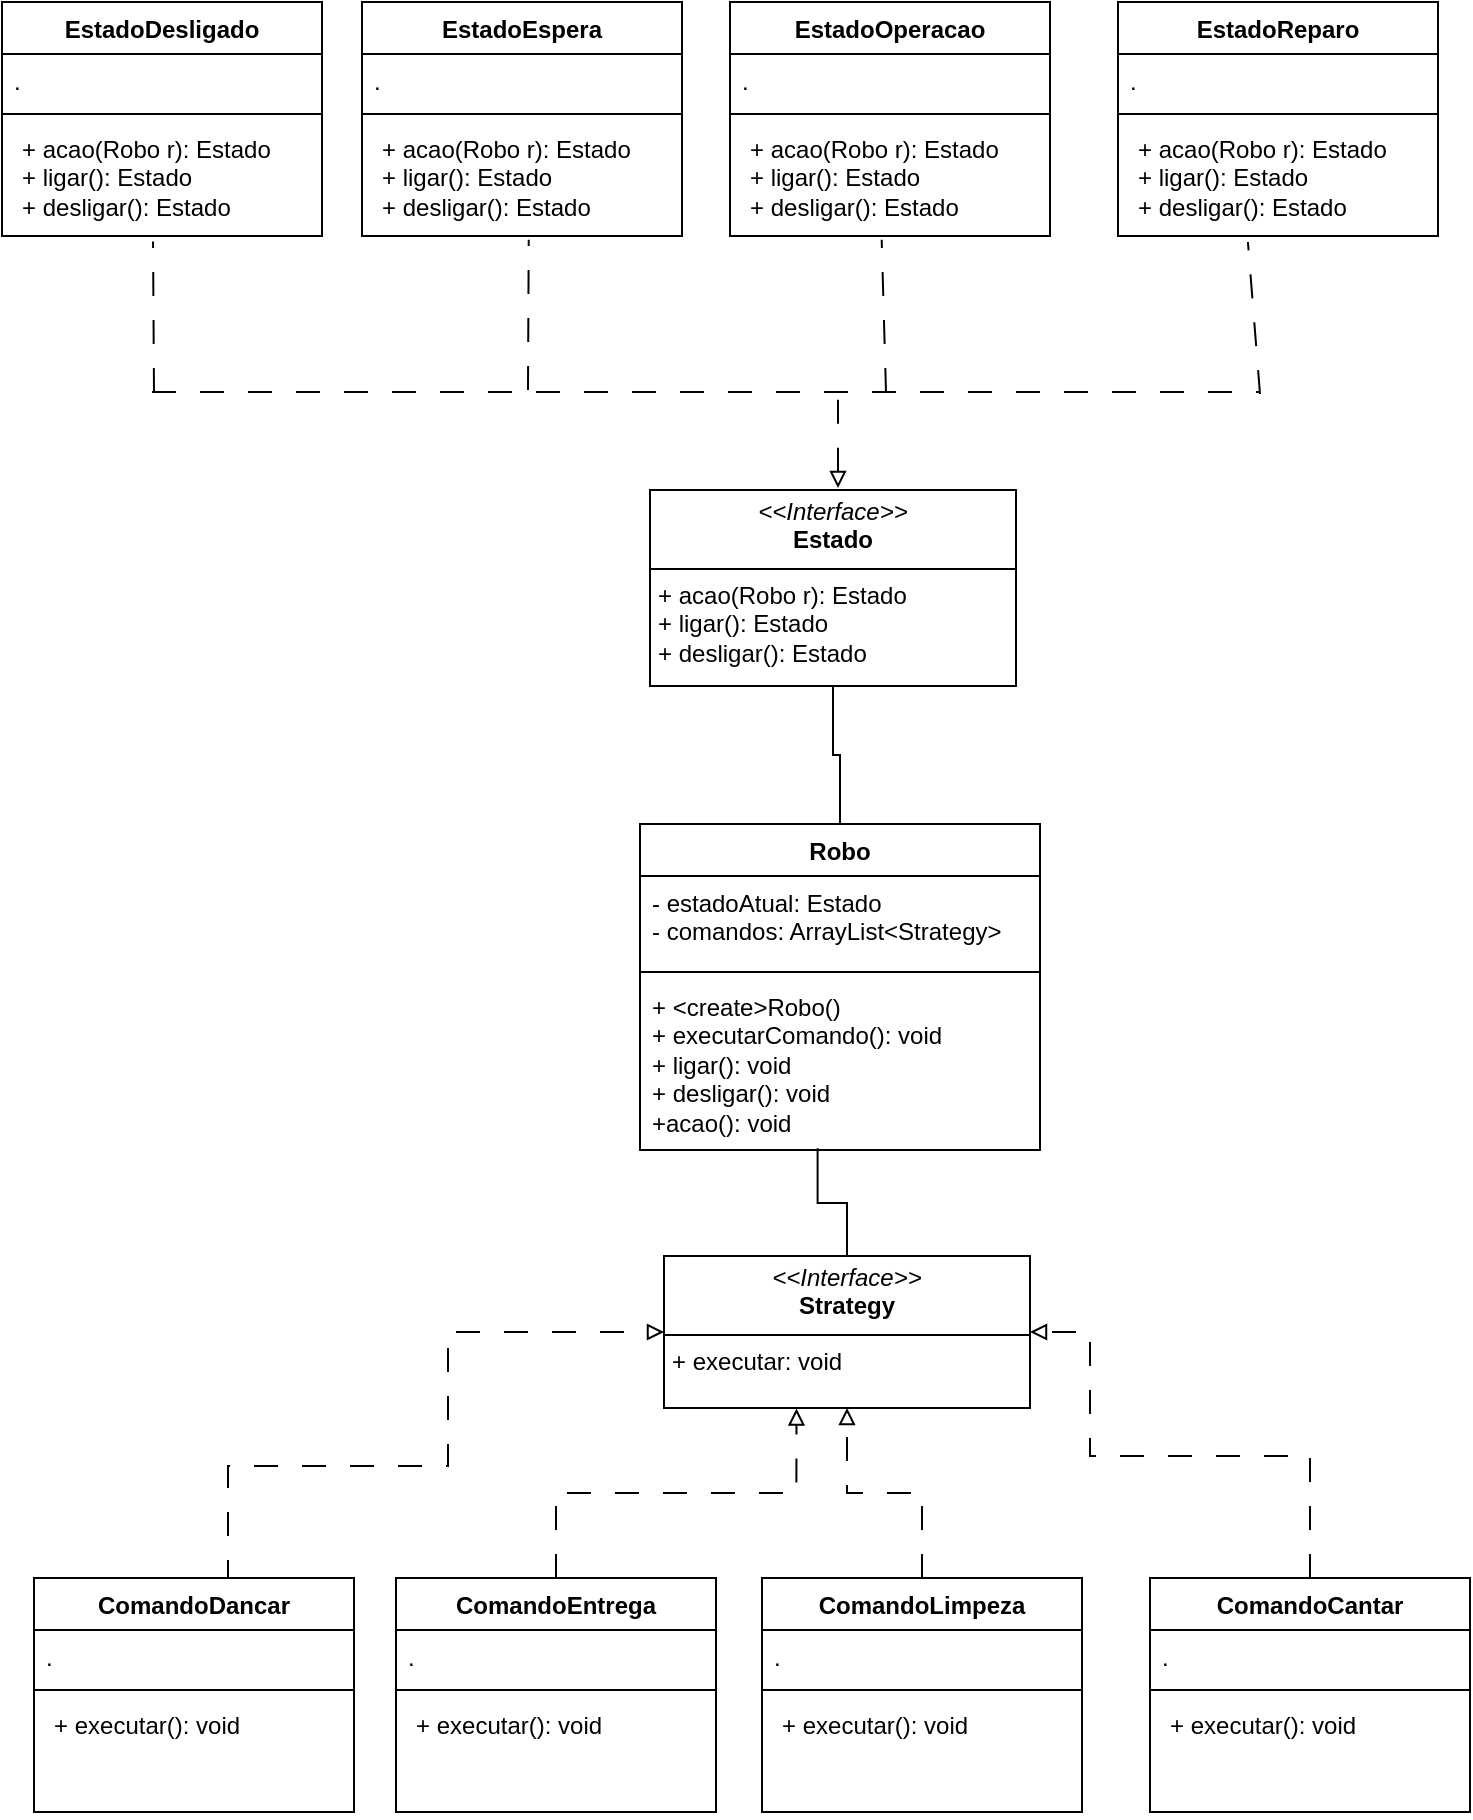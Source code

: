 <mxfile version="24.7.14">
  <diagram name="Página-1" id="2apZYcqJmCP8lyuMx0GQ">
    <mxGraphModel dx="1098" dy="585" grid="0" gridSize="10" guides="1" tooltips="1" connect="1" arrows="1" fold="1" page="1" pageScale="1" pageWidth="1654" pageHeight="1169" math="0" shadow="0">
      <root>
        <mxCell id="0" />
        <mxCell id="1" parent="0" />
        <mxCell id="cnREgjGOpxp5mXMlFMmU-1" value="Robo" style="swimlane;fontStyle=1;align=center;verticalAlign=top;childLayout=stackLayout;horizontal=1;startSize=26;horizontalStack=0;resizeParent=1;resizeParentMax=0;resizeLast=0;collapsible=1;marginBottom=0;whiteSpace=wrap;html=1;" vertex="1" parent="1">
          <mxGeometry x="724" y="506" width="200" height="163" as="geometry" />
        </mxCell>
        <mxCell id="cnREgjGOpxp5mXMlFMmU-2" value="- estadoAtual: Estado&lt;div&gt;- comandos: ArrayList&amp;lt;Strategy&amp;gt;&lt;/div&gt;" style="text;strokeColor=none;fillColor=none;align=left;verticalAlign=top;spacingLeft=4;spacingRight=4;overflow=hidden;rotatable=0;points=[[0,0.5],[1,0.5]];portConstraint=eastwest;whiteSpace=wrap;html=1;" vertex="1" parent="cnREgjGOpxp5mXMlFMmU-1">
          <mxGeometry y="26" width="200" height="44" as="geometry" />
        </mxCell>
        <mxCell id="cnREgjGOpxp5mXMlFMmU-3" value="" style="line;strokeWidth=1;fillColor=none;align=left;verticalAlign=middle;spacingTop=-1;spacingLeft=3;spacingRight=3;rotatable=0;labelPosition=right;points=[];portConstraint=eastwest;strokeColor=inherit;" vertex="1" parent="cnREgjGOpxp5mXMlFMmU-1">
          <mxGeometry y="70" width="200" height="8" as="geometry" />
        </mxCell>
        <mxCell id="cnREgjGOpxp5mXMlFMmU-4" value="+ &amp;lt;create&amp;gt;Robo()&lt;div&gt;+ executarComando(): void&lt;/div&gt;&lt;div&gt;+ ligar(): void&lt;/div&gt;&lt;div&gt;+ desligar(): void&lt;/div&gt;&lt;div&gt;+acao(): void&lt;/div&gt;" style="text;strokeColor=none;fillColor=none;align=left;verticalAlign=top;spacingLeft=4;spacingRight=4;overflow=hidden;rotatable=0;points=[[0,0.5],[1,0.5]];portConstraint=eastwest;whiteSpace=wrap;html=1;" vertex="1" parent="cnREgjGOpxp5mXMlFMmU-1">
          <mxGeometry y="78" width="200" height="85" as="geometry" />
        </mxCell>
        <mxCell id="cnREgjGOpxp5mXMlFMmU-11" value="" style="edgeStyle=orthogonalEdgeStyle;rounded=0;orthogonalLoop=1;jettySize=auto;html=1;entryX=0.5;entryY=0;entryDx=0;entryDy=0;endArrow=none;endFill=0;" edge="1" parent="1" source="cnREgjGOpxp5mXMlFMmU-9" target="cnREgjGOpxp5mXMlFMmU-1">
          <mxGeometry relative="1" as="geometry" />
        </mxCell>
        <mxCell id="cnREgjGOpxp5mXMlFMmU-9" value="&lt;p style=&quot;margin:0px;margin-top:4px;text-align:center;&quot;&gt;&lt;i&gt;&amp;lt;&amp;lt;Interface&amp;gt;&amp;gt;&lt;/i&gt;&lt;br&gt;&lt;b&gt;Estado&lt;/b&gt;&lt;/p&gt;&lt;hr size=&quot;1&quot; style=&quot;border-style:solid;&quot;&gt;&lt;p style=&quot;margin:0px;margin-left:4px;&quot;&gt;+ acao(Robo r): Estado&lt;br&gt;+ ligar(): Estado&lt;/p&gt;&lt;p style=&quot;margin:0px;margin-left:4px;&quot;&gt;+ desligar(): Estado&lt;/p&gt;&lt;p style=&quot;margin:0px;margin-left:4px;&quot;&gt;&lt;br&gt;&lt;br&gt;&lt;/p&gt;" style="verticalAlign=top;align=left;overflow=fill;html=1;whiteSpace=wrap;" vertex="1" parent="1">
          <mxGeometry x="729" y="339" width="183" height="98" as="geometry" />
        </mxCell>
        <mxCell id="cnREgjGOpxp5mXMlFMmU-12" value="EstadoEspera" style="swimlane;fontStyle=1;align=center;verticalAlign=top;childLayout=stackLayout;horizontal=1;startSize=26;horizontalStack=0;resizeParent=1;resizeParentMax=0;resizeLast=0;collapsible=1;marginBottom=0;whiteSpace=wrap;html=1;" vertex="1" parent="1">
          <mxGeometry x="585" y="95" width="160" height="117" as="geometry" />
        </mxCell>
        <mxCell id="cnREgjGOpxp5mXMlFMmU-13" value="." style="text;strokeColor=none;fillColor=none;align=left;verticalAlign=top;spacingLeft=4;spacingRight=4;overflow=hidden;rotatable=0;points=[[0,0.5],[1,0.5]];portConstraint=eastwest;whiteSpace=wrap;html=1;" vertex="1" parent="cnREgjGOpxp5mXMlFMmU-12">
          <mxGeometry y="26" width="160" height="26" as="geometry" />
        </mxCell>
        <mxCell id="cnREgjGOpxp5mXMlFMmU-14" value="" style="line;strokeWidth=1;fillColor=none;align=left;verticalAlign=middle;spacingTop=-1;spacingLeft=3;spacingRight=3;rotatable=0;labelPosition=right;points=[];portConstraint=eastwest;strokeColor=inherit;" vertex="1" parent="cnREgjGOpxp5mXMlFMmU-12">
          <mxGeometry y="52" width="160" height="8" as="geometry" />
        </mxCell>
        <mxCell id="cnREgjGOpxp5mXMlFMmU-15" value="&lt;p style=&quot;margin: 0px 0px 0px 4px;&quot;&gt;+ acao(Robo r): Estado&lt;br&gt;+ ligar(): Estado&lt;/p&gt;&lt;p style=&quot;margin: 0px 0px 0px 4px;&quot;&gt;+ desligar(): Estado&lt;/p&gt;" style="text;strokeColor=none;fillColor=none;align=left;verticalAlign=top;spacingLeft=4;spacingRight=4;overflow=hidden;rotatable=0;points=[[0,0.5],[1,0.5]];portConstraint=eastwest;whiteSpace=wrap;html=1;" vertex="1" parent="cnREgjGOpxp5mXMlFMmU-12">
          <mxGeometry y="60" width="160" height="57" as="geometry" />
        </mxCell>
        <mxCell id="cnREgjGOpxp5mXMlFMmU-16" value="EstadoDesligado" style="swimlane;fontStyle=1;align=center;verticalAlign=top;childLayout=stackLayout;horizontal=1;startSize=26;horizontalStack=0;resizeParent=1;resizeParentMax=0;resizeLast=0;collapsible=1;marginBottom=0;whiteSpace=wrap;html=1;" vertex="1" parent="1">
          <mxGeometry x="405" y="95" width="160" height="117" as="geometry" />
        </mxCell>
        <mxCell id="cnREgjGOpxp5mXMlFMmU-17" value="." style="text;strokeColor=none;fillColor=none;align=left;verticalAlign=top;spacingLeft=4;spacingRight=4;overflow=hidden;rotatable=0;points=[[0,0.5],[1,0.5]];portConstraint=eastwest;whiteSpace=wrap;html=1;" vertex="1" parent="cnREgjGOpxp5mXMlFMmU-16">
          <mxGeometry y="26" width="160" height="26" as="geometry" />
        </mxCell>
        <mxCell id="cnREgjGOpxp5mXMlFMmU-18" value="" style="line;strokeWidth=1;fillColor=none;align=left;verticalAlign=middle;spacingTop=-1;spacingLeft=3;spacingRight=3;rotatable=0;labelPosition=right;points=[];portConstraint=eastwest;strokeColor=inherit;" vertex="1" parent="cnREgjGOpxp5mXMlFMmU-16">
          <mxGeometry y="52" width="160" height="8" as="geometry" />
        </mxCell>
        <mxCell id="cnREgjGOpxp5mXMlFMmU-19" value="&lt;p style=&quot;margin: 0px 0px 0px 4px;&quot;&gt;+ acao(Robo r): Estado&lt;br&gt;+ ligar(): Estado&lt;/p&gt;&lt;p style=&quot;margin: 0px 0px 0px 4px;&quot;&gt;+ desligar(): Estado&lt;/p&gt;" style="text;strokeColor=none;fillColor=none;align=left;verticalAlign=top;spacingLeft=4;spacingRight=4;overflow=hidden;rotatable=0;points=[[0,0.5],[1,0.5]];portConstraint=eastwest;whiteSpace=wrap;html=1;" vertex="1" parent="cnREgjGOpxp5mXMlFMmU-16">
          <mxGeometry y="60" width="160" height="57" as="geometry" />
        </mxCell>
        <mxCell id="cnREgjGOpxp5mXMlFMmU-20" value="EstadoOperacao" style="swimlane;fontStyle=1;align=center;verticalAlign=top;childLayout=stackLayout;horizontal=1;startSize=26;horizontalStack=0;resizeParent=1;resizeParentMax=0;resizeLast=0;collapsible=1;marginBottom=0;whiteSpace=wrap;html=1;" vertex="1" parent="1">
          <mxGeometry x="769" y="95" width="160" height="117" as="geometry" />
        </mxCell>
        <mxCell id="cnREgjGOpxp5mXMlFMmU-21" value="." style="text;strokeColor=none;fillColor=none;align=left;verticalAlign=top;spacingLeft=4;spacingRight=4;overflow=hidden;rotatable=0;points=[[0,0.5],[1,0.5]];portConstraint=eastwest;whiteSpace=wrap;html=1;" vertex="1" parent="cnREgjGOpxp5mXMlFMmU-20">
          <mxGeometry y="26" width="160" height="26" as="geometry" />
        </mxCell>
        <mxCell id="cnREgjGOpxp5mXMlFMmU-22" value="" style="line;strokeWidth=1;fillColor=none;align=left;verticalAlign=middle;spacingTop=-1;spacingLeft=3;spacingRight=3;rotatable=0;labelPosition=right;points=[];portConstraint=eastwest;strokeColor=inherit;" vertex="1" parent="cnREgjGOpxp5mXMlFMmU-20">
          <mxGeometry y="52" width="160" height="8" as="geometry" />
        </mxCell>
        <mxCell id="cnREgjGOpxp5mXMlFMmU-23" value="&lt;p style=&quot;margin: 0px 0px 0px 4px;&quot;&gt;+ acao(Robo r): Estado&lt;br&gt;+ ligar(): Estado&lt;/p&gt;&lt;p style=&quot;margin: 0px 0px 0px 4px;&quot;&gt;+ desligar(): Estado&lt;/p&gt;" style="text;strokeColor=none;fillColor=none;align=left;verticalAlign=top;spacingLeft=4;spacingRight=4;overflow=hidden;rotatable=0;points=[[0,0.5],[1,0.5]];portConstraint=eastwest;whiteSpace=wrap;html=1;" vertex="1" parent="cnREgjGOpxp5mXMlFMmU-20">
          <mxGeometry y="60" width="160" height="57" as="geometry" />
        </mxCell>
        <mxCell id="cnREgjGOpxp5mXMlFMmU-24" value="EstadoReparo" style="swimlane;fontStyle=1;align=center;verticalAlign=top;childLayout=stackLayout;horizontal=1;startSize=26;horizontalStack=0;resizeParent=1;resizeParentMax=0;resizeLast=0;collapsible=1;marginBottom=0;whiteSpace=wrap;html=1;" vertex="1" parent="1">
          <mxGeometry x="963" y="95" width="160" height="117" as="geometry" />
        </mxCell>
        <mxCell id="cnREgjGOpxp5mXMlFMmU-25" value="." style="text;strokeColor=none;fillColor=none;align=left;verticalAlign=top;spacingLeft=4;spacingRight=4;overflow=hidden;rotatable=0;points=[[0,0.5],[1,0.5]];portConstraint=eastwest;whiteSpace=wrap;html=1;" vertex="1" parent="cnREgjGOpxp5mXMlFMmU-24">
          <mxGeometry y="26" width="160" height="26" as="geometry" />
        </mxCell>
        <mxCell id="cnREgjGOpxp5mXMlFMmU-26" value="" style="line;strokeWidth=1;fillColor=none;align=left;verticalAlign=middle;spacingTop=-1;spacingLeft=3;spacingRight=3;rotatable=0;labelPosition=right;points=[];portConstraint=eastwest;strokeColor=inherit;" vertex="1" parent="cnREgjGOpxp5mXMlFMmU-24">
          <mxGeometry y="52" width="160" height="8" as="geometry" />
        </mxCell>
        <mxCell id="cnREgjGOpxp5mXMlFMmU-27" value="&lt;p style=&quot;margin: 0px 0px 0px 4px;&quot;&gt;+ acao(Robo r): Estado&lt;br&gt;+ ligar(): Estado&lt;/p&gt;&lt;p style=&quot;margin: 0px 0px 0px 4px;&quot;&gt;+ desligar(): Estado&lt;/p&gt;" style="text;strokeColor=none;fillColor=none;align=left;verticalAlign=top;spacingLeft=4;spacingRight=4;overflow=hidden;rotatable=0;points=[[0,0.5],[1,0.5]];portConstraint=eastwest;whiteSpace=wrap;html=1;" vertex="1" parent="cnREgjGOpxp5mXMlFMmU-24">
          <mxGeometry y="60" width="160" height="57" as="geometry" />
        </mxCell>
        <mxCell id="cnREgjGOpxp5mXMlFMmU-28" value="" style="endArrow=none;dashed=1;html=1;rounded=0;dashPattern=12 12;" edge="1" parent="1">
          <mxGeometry width="50" height="50" relative="1" as="geometry">
            <mxPoint x="480" y="290" as="sourcePoint" />
            <mxPoint x="1034" y="290" as="targetPoint" />
            <Array as="points">
              <mxPoint x="781" y="290" />
            </Array>
          </mxGeometry>
        </mxCell>
        <mxCell id="cnREgjGOpxp5mXMlFMmU-29" value="" style="endArrow=none;dashed=1;html=1;rounded=0;entryX=0.521;entryY=1.033;entryDx=0;entryDy=0;entryPerimeter=0;dashPattern=12 12;" edge="1" parent="1" target="cnREgjGOpxp5mXMlFMmU-15">
          <mxGeometry width="50" height="50" relative="1" as="geometry">
            <mxPoint x="668" y="289" as="sourcePoint" />
            <mxPoint x="795" y="245" as="targetPoint" />
          </mxGeometry>
        </mxCell>
        <mxCell id="cnREgjGOpxp5mXMlFMmU-30" value="" style="endArrow=none;dashed=1;html=1;rounded=0;entryX=0.472;entryY=1.048;entryDx=0;entryDy=0;entryPerimeter=0;dashPattern=12 12;" edge="1" parent="1" target="cnREgjGOpxp5mXMlFMmU-19">
          <mxGeometry width="50" height="50" relative="1" as="geometry">
            <mxPoint x="481" y="290" as="sourcePoint" />
            <mxPoint x="481" y="215" as="targetPoint" />
          </mxGeometry>
        </mxCell>
        <mxCell id="cnREgjGOpxp5mXMlFMmU-31" value="" style="endArrow=none;dashed=1;html=1;rounded=0;entryX=0.406;entryY=1.053;entryDx=0;entryDy=0;entryPerimeter=0;dashPattern=12 12;" edge="1" parent="1" target="cnREgjGOpxp5mXMlFMmU-27">
          <mxGeometry width="50" height="50" relative="1" as="geometry">
            <mxPoint x="1034" y="291" as="sourcePoint" />
            <mxPoint x="678" y="224" as="targetPoint" />
          </mxGeometry>
        </mxCell>
        <mxCell id="cnREgjGOpxp5mXMlFMmU-32" value="" style="endArrow=none;dashed=1;html=1;rounded=0;entryX=0.474;entryY=1.033;entryDx=0;entryDy=0;entryPerimeter=0;dashPattern=12 12;" edge="1" parent="1" target="cnREgjGOpxp5mXMlFMmU-23">
          <mxGeometry width="50" height="50" relative="1" as="geometry">
            <mxPoint x="847" y="290" as="sourcePoint" />
            <mxPoint x="836" y="222" as="targetPoint" />
          </mxGeometry>
        </mxCell>
        <mxCell id="cnREgjGOpxp5mXMlFMmU-33" value="" style="endArrow=none;html=1;rounded=0;startArrow=block;startFill=0;dashed=1;dashPattern=12 12;" edge="1" parent="1">
          <mxGeometry width="50" height="50" relative="1" as="geometry">
            <mxPoint x="823" y="338" as="sourcePoint" />
            <mxPoint x="823" y="291" as="targetPoint" />
          </mxGeometry>
        </mxCell>
        <mxCell id="cnREgjGOpxp5mXMlFMmU-35" value="" style="edgeStyle=orthogonalEdgeStyle;rounded=0;orthogonalLoop=1;jettySize=auto;html=1;entryX=0.444;entryY=0.99;entryDx=0;entryDy=0;entryPerimeter=0;endArrow=none;endFill=0;" edge="1" parent="1" source="cnREgjGOpxp5mXMlFMmU-34" target="cnREgjGOpxp5mXMlFMmU-4">
          <mxGeometry relative="1" as="geometry" />
        </mxCell>
        <mxCell id="cnREgjGOpxp5mXMlFMmU-34" value="&lt;p style=&quot;margin:0px;margin-top:4px;text-align:center;&quot;&gt;&lt;i&gt;&amp;lt;&amp;lt;Interface&amp;gt;&amp;gt;&lt;/i&gt;&lt;br&gt;&lt;b&gt;Strategy&lt;/b&gt;&lt;/p&gt;&lt;hr size=&quot;1&quot; style=&quot;border-style:solid;&quot;&gt;&lt;p style=&quot;margin:0px;margin-left:4px;&quot;&gt;+ executar: void&lt;br&gt;&lt;br&gt;&lt;/p&gt;&lt;p style=&quot;margin:0px;margin-left:4px;&quot;&gt;&lt;br&gt;&lt;br&gt;&lt;/p&gt;" style="verticalAlign=top;align=left;overflow=fill;html=1;whiteSpace=wrap;" vertex="1" parent="1">
          <mxGeometry x="736" y="722" width="183" height="76" as="geometry" />
        </mxCell>
        <mxCell id="cnREgjGOpxp5mXMlFMmU-36" value="ComandoEntrega" style="swimlane;fontStyle=1;align=center;verticalAlign=top;childLayout=stackLayout;horizontal=1;startSize=26;horizontalStack=0;resizeParent=1;resizeParentMax=0;resizeLast=0;collapsible=1;marginBottom=0;whiteSpace=wrap;html=1;" vertex="1" parent="1">
          <mxGeometry x="602" y="883" width="160" height="117" as="geometry" />
        </mxCell>
        <mxCell id="cnREgjGOpxp5mXMlFMmU-37" value="." style="text;strokeColor=none;fillColor=none;align=left;verticalAlign=top;spacingLeft=4;spacingRight=4;overflow=hidden;rotatable=0;points=[[0,0.5],[1,0.5]];portConstraint=eastwest;whiteSpace=wrap;html=1;" vertex="1" parent="cnREgjGOpxp5mXMlFMmU-36">
          <mxGeometry y="26" width="160" height="26" as="geometry" />
        </mxCell>
        <mxCell id="cnREgjGOpxp5mXMlFMmU-38" value="" style="line;strokeWidth=1;fillColor=none;align=left;verticalAlign=middle;spacingTop=-1;spacingLeft=3;spacingRight=3;rotatable=0;labelPosition=right;points=[];portConstraint=eastwest;strokeColor=inherit;" vertex="1" parent="cnREgjGOpxp5mXMlFMmU-36">
          <mxGeometry y="52" width="160" height="8" as="geometry" />
        </mxCell>
        <mxCell id="cnREgjGOpxp5mXMlFMmU-39" value="&lt;p style=&quot;margin: 0px 0px 0px 4px;&quot;&gt;+ executar(): void&lt;br&gt;&lt;/p&gt;" style="text;strokeColor=none;fillColor=none;align=left;verticalAlign=top;spacingLeft=4;spacingRight=4;overflow=hidden;rotatable=0;points=[[0,0.5],[1,0.5]];portConstraint=eastwest;whiteSpace=wrap;html=1;" vertex="1" parent="cnREgjGOpxp5mXMlFMmU-36">
          <mxGeometry y="60" width="160" height="57" as="geometry" />
        </mxCell>
        <mxCell id="cnREgjGOpxp5mXMlFMmU-54" style="edgeStyle=orthogonalEdgeStyle;rounded=0;orthogonalLoop=1;jettySize=auto;html=1;entryX=0;entryY=0.5;entryDx=0;entryDy=0;exitX=0.625;exitY=0;exitDx=0;exitDy=0;exitPerimeter=0;endArrow=block;endFill=0;dashed=1;dashPattern=12 12;" edge="1" parent="1" source="cnREgjGOpxp5mXMlFMmU-40" target="cnREgjGOpxp5mXMlFMmU-34">
          <mxGeometry relative="1" as="geometry">
            <mxPoint x="518" y="844" as="sourcePoint" />
            <Array as="points">
              <mxPoint x="518" y="883" />
              <mxPoint x="518" y="827" />
              <mxPoint x="628" y="827" />
              <mxPoint x="628" y="760" />
            </Array>
          </mxGeometry>
        </mxCell>
        <mxCell id="cnREgjGOpxp5mXMlFMmU-40" value="ComandoDancar" style="swimlane;fontStyle=1;align=center;verticalAlign=top;childLayout=stackLayout;horizontal=1;startSize=26;horizontalStack=0;resizeParent=1;resizeParentMax=0;resizeLast=0;collapsible=1;marginBottom=0;whiteSpace=wrap;html=1;" vertex="1" parent="1">
          <mxGeometry x="421" y="883" width="160" height="117" as="geometry" />
        </mxCell>
        <mxCell id="cnREgjGOpxp5mXMlFMmU-41" value="." style="text;strokeColor=none;fillColor=none;align=left;verticalAlign=top;spacingLeft=4;spacingRight=4;overflow=hidden;rotatable=0;points=[[0,0.5],[1,0.5]];portConstraint=eastwest;whiteSpace=wrap;html=1;" vertex="1" parent="cnREgjGOpxp5mXMlFMmU-40">
          <mxGeometry y="26" width="160" height="26" as="geometry" />
        </mxCell>
        <mxCell id="cnREgjGOpxp5mXMlFMmU-42" value="" style="line;strokeWidth=1;fillColor=none;align=left;verticalAlign=middle;spacingTop=-1;spacingLeft=3;spacingRight=3;rotatable=0;labelPosition=right;points=[];portConstraint=eastwest;strokeColor=inherit;" vertex="1" parent="cnREgjGOpxp5mXMlFMmU-40">
          <mxGeometry y="52" width="160" height="8" as="geometry" />
        </mxCell>
        <mxCell id="cnREgjGOpxp5mXMlFMmU-43" value="&lt;p style=&quot;margin: 0px 0px 0px 4px;&quot;&gt;+ executar(): void&lt;/p&gt;" style="text;strokeColor=none;fillColor=none;align=left;verticalAlign=top;spacingLeft=4;spacingRight=4;overflow=hidden;rotatable=0;points=[[0,0.5],[1,0.5]];portConstraint=eastwest;whiteSpace=wrap;html=1;" vertex="1" parent="cnREgjGOpxp5mXMlFMmU-40">
          <mxGeometry y="60" width="160" height="57" as="geometry" />
        </mxCell>
        <mxCell id="cnREgjGOpxp5mXMlFMmU-56" value="" style="edgeStyle=orthogonalEdgeStyle;rounded=0;orthogonalLoop=1;jettySize=auto;html=1;dashed=1;dashPattern=12 12;endArrow=block;endFill=0;" edge="1" parent="1" source="cnREgjGOpxp5mXMlFMmU-44" target="cnREgjGOpxp5mXMlFMmU-34">
          <mxGeometry relative="1" as="geometry" />
        </mxCell>
        <mxCell id="cnREgjGOpxp5mXMlFMmU-44" value="ComandoLimpeza" style="swimlane;fontStyle=1;align=center;verticalAlign=top;childLayout=stackLayout;horizontal=1;startSize=26;horizontalStack=0;resizeParent=1;resizeParentMax=0;resizeLast=0;collapsible=1;marginBottom=0;whiteSpace=wrap;html=1;" vertex="1" parent="1">
          <mxGeometry x="785" y="883" width="160" height="117" as="geometry" />
        </mxCell>
        <mxCell id="cnREgjGOpxp5mXMlFMmU-45" value="." style="text;strokeColor=none;fillColor=none;align=left;verticalAlign=top;spacingLeft=4;spacingRight=4;overflow=hidden;rotatable=0;points=[[0,0.5],[1,0.5]];portConstraint=eastwest;whiteSpace=wrap;html=1;" vertex="1" parent="cnREgjGOpxp5mXMlFMmU-44">
          <mxGeometry y="26" width="160" height="26" as="geometry" />
        </mxCell>
        <mxCell id="cnREgjGOpxp5mXMlFMmU-46" value="" style="line;strokeWidth=1;fillColor=none;align=left;verticalAlign=middle;spacingTop=-1;spacingLeft=3;spacingRight=3;rotatable=0;labelPosition=right;points=[];portConstraint=eastwest;strokeColor=inherit;" vertex="1" parent="cnREgjGOpxp5mXMlFMmU-44">
          <mxGeometry y="52" width="160" height="8" as="geometry" />
        </mxCell>
        <mxCell id="cnREgjGOpxp5mXMlFMmU-47" value="&lt;p style=&quot;margin: 0px 0px 0px 4px;&quot;&gt;+ executar(): void&lt;br&gt;&lt;/p&gt;" style="text;strokeColor=none;fillColor=none;align=left;verticalAlign=top;spacingLeft=4;spacingRight=4;overflow=hidden;rotatable=0;points=[[0,0.5],[1,0.5]];portConstraint=eastwest;whiteSpace=wrap;html=1;" vertex="1" parent="cnREgjGOpxp5mXMlFMmU-44">
          <mxGeometry y="60" width="160" height="57" as="geometry" />
        </mxCell>
        <mxCell id="cnREgjGOpxp5mXMlFMmU-55" style="edgeStyle=orthogonalEdgeStyle;rounded=0;orthogonalLoop=1;jettySize=auto;html=1;entryX=1;entryY=0.5;entryDx=0;entryDy=0;dashed=1;dashPattern=12 12;endArrow=block;endFill=0;" edge="1" parent="1" source="cnREgjGOpxp5mXMlFMmU-48" target="cnREgjGOpxp5mXMlFMmU-34">
          <mxGeometry relative="1" as="geometry">
            <Array as="points">
              <mxPoint x="1059" y="822" />
              <mxPoint x="949" y="822" />
              <mxPoint x="949" y="760" />
            </Array>
          </mxGeometry>
        </mxCell>
        <mxCell id="cnREgjGOpxp5mXMlFMmU-48" value="ComandoCantar" style="swimlane;fontStyle=1;align=center;verticalAlign=top;childLayout=stackLayout;horizontal=1;startSize=26;horizontalStack=0;resizeParent=1;resizeParentMax=0;resizeLast=0;collapsible=1;marginBottom=0;whiteSpace=wrap;html=1;" vertex="1" parent="1">
          <mxGeometry x="979" y="883" width="160" height="117" as="geometry" />
        </mxCell>
        <mxCell id="cnREgjGOpxp5mXMlFMmU-49" value="." style="text;strokeColor=none;fillColor=none;align=left;verticalAlign=top;spacingLeft=4;spacingRight=4;overflow=hidden;rotatable=0;points=[[0,0.5],[1,0.5]];portConstraint=eastwest;whiteSpace=wrap;html=1;" vertex="1" parent="cnREgjGOpxp5mXMlFMmU-48">
          <mxGeometry y="26" width="160" height="26" as="geometry" />
        </mxCell>
        <mxCell id="cnREgjGOpxp5mXMlFMmU-50" value="" style="line;strokeWidth=1;fillColor=none;align=left;verticalAlign=middle;spacingTop=-1;spacingLeft=3;spacingRight=3;rotatable=0;labelPosition=right;points=[];portConstraint=eastwest;strokeColor=inherit;" vertex="1" parent="cnREgjGOpxp5mXMlFMmU-48">
          <mxGeometry y="52" width="160" height="8" as="geometry" />
        </mxCell>
        <mxCell id="cnREgjGOpxp5mXMlFMmU-51" value="&lt;p style=&quot;margin: 0px 0px 0px 4px;&quot;&gt;+ executar(): void&lt;br&gt;&lt;/p&gt;" style="text;strokeColor=none;fillColor=none;align=left;verticalAlign=top;spacingLeft=4;spacingRight=4;overflow=hidden;rotatable=0;points=[[0,0.5],[1,0.5]];portConstraint=eastwest;whiteSpace=wrap;html=1;" vertex="1" parent="cnREgjGOpxp5mXMlFMmU-48">
          <mxGeometry y="60" width="160" height="57" as="geometry" />
        </mxCell>
        <mxCell id="cnREgjGOpxp5mXMlFMmU-53" style="edgeStyle=orthogonalEdgeStyle;rounded=0;orthogonalLoop=1;jettySize=auto;html=1;entryX=0.362;entryY=1.003;entryDx=0;entryDy=0;entryPerimeter=0;endArrow=block;endFill=0;dashed=1;dashPattern=12 12;" edge="1" parent="1" source="cnREgjGOpxp5mXMlFMmU-36" target="cnREgjGOpxp5mXMlFMmU-34">
          <mxGeometry relative="1" as="geometry" />
        </mxCell>
      </root>
    </mxGraphModel>
  </diagram>
</mxfile>
